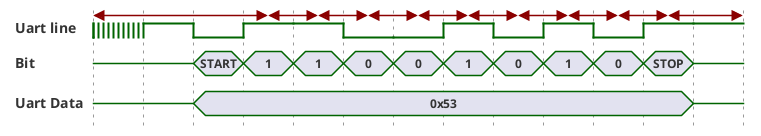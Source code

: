 @startuml

mode compact
hide time-axis

binary "Uart line" as line
concise "Bit" as bit
concise "Uart Data" as uart

@uart
0 is {-}
200 is 0x53
1200 is {-}

@line
0 is {0,1}
100 is 1
200 is 0
300 is 1
400 is 1
500 is 0
600 is 0
700 is 1
800 is 0
900 is 1
1000 is 0
1100 is 1
1200 is 1

@bit
0 is {-}
200 is START
300 is 1
400 is 1
500 is 0
600 is 0
700 is 1
800 is 0
900 is 1
1000 is 0
1100 is STOP
1200 is {-}


line@0 <-> @350
line@350 <-> @+100
line@450 <-> @+100
line@550 <-> @+100
line@650 <-> @+100
line@750 <-> @+100
line@850 <-> @+100
line@950 <-> @+100
line@1050 <-> @+100
line@1150 <-> @+150